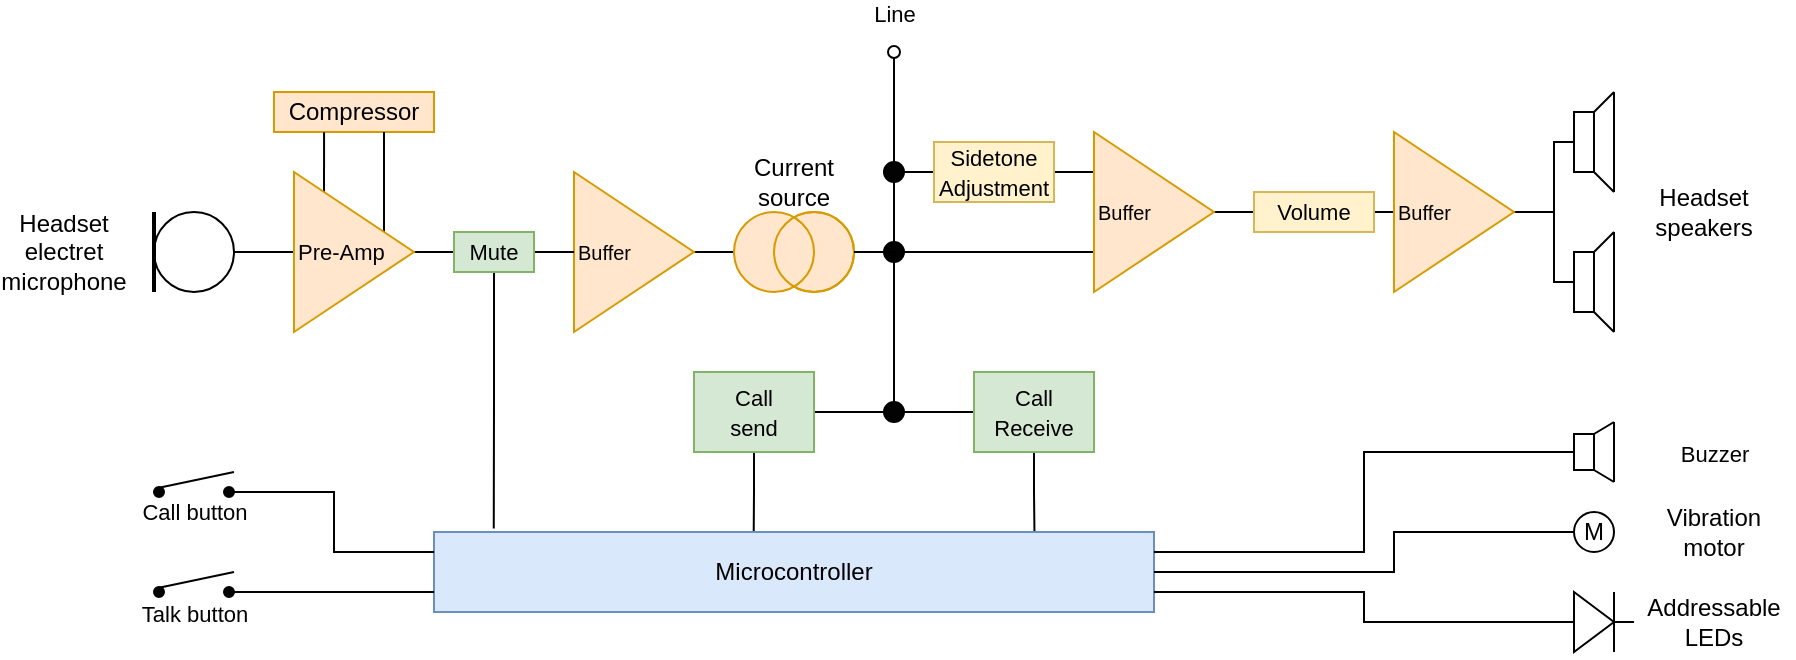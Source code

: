 <mxfile version="21.2.9" type="device">
  <diagram name="Page-1" id="3g1JctYbYwHh0X8jzjD5">
    <mxGraphModel dx="1183" dy="578" grid="1" gridSize="10" guides="1" tooltips="1" connect="1" arrows="1" fold="1" page="1" pageScale="1" pageWidth="827" pageHeight="1169" math="0" shadow="0">
      <root>
        <mxCell id="0" />
        <mxCell id="1" parent="0" />
        <mxCell id="I9VsZawf91kos2dSARh_-50" value="" style="ellipse;whiteSpace=wrap;html=1;aspect=fixed;fillColor=#ffe6cc;strokeColor=#d79b00;" vertex="1" parent="1">
          <mxGeometry x="490" y="340" width="40" height="40" as="geometry" />
        </mxCell>
        <mxCell id="zIfRY3cvhkEeDDvGPZCu-1" value="Compressor" style="rounded=0;whiteSpace=wrap;html=1;fillColor=#ffe6cc;strokeColor=#d79b00;" parent="1" vertex="1">
          <mxGeometry x="240" y="280" width="80" height="20" as="geometry" />
        </mxCell>
        <mxCell id="I9VsZawf91kos2dSARh_-9" style="edgeStyle=orthogonalEdgeStyle;rounded=0;orthogonalLoop=1;jettySize=auto;html=1;exitX=1;exitY=0.5;exitDx=0;exitDy=0;entryX=0;entryY=0.5;entryDx=0;entryDy=0;entryPerimeter=0;endArrow=none;endFill=0;" edge="1" parent="1" source="zIfRY3cvhkEeDDvGPZCu-2" target="I9VsZawf91kos2dSARh_-3">
          <mxGeometry relative="1" as="geometry" />
        </mxCell>
        <mxCell id="zIfRY3cvhkEeDDvGPZCu-2" value="" style="ellipse;whiteSpace=wrap;html=1;aspect=fixed;strokeWidth=1;" parent="1" vertex="1">
          <mxGeometry x="180" y="340" width="40" height="40" as="geometry" />
        </mxCell>
        <mxCell id="I9VsZawf91kos2dSARh_-1" value="" style="endArrow=none;html=1;rounded=0;strokeWidth=2;" edge="1" parent="1">
          <mxGeometry width="50" height="50" relative="1" as="geometry">
            <mxPoint x="180" y="380" as="sourcePoint" />
            <mxPoint x="180" y="340" as="targetPoint" />
          </mxGeometry>
        </mxCell>
        <mxCell id="I9VsZawf91kos2dSARh_-7" style="edgeStyle=orthogonalEdgeStyle;rounded=0;orthogonalLoop=1;jettySize=auto;html=1;exitX=1;exitY=0.5;exitDx=0;exitDy=0;entryX=0;entryY=0.5;entryDx=0;entryDy=0;endArrow=none;endFill=0;" edge="1" parent="1" source="I9VsZawf91kos2dSARh_-3" target="I9VsZawf91kos2dSARh_-6">
          <mxGeometry relative="1" as="geometry" />
        </mxCell>
        <mxCell id="I9VsZawf91kos2dSARh_-10" style="edgeStyle=orthogonalEdgeStyle;rounded=0;orthogonalLoop=1;jettySize=auto;html=1;exitX=0.25;exitY=0.13;exitDx=0;exitDy=0;exitPerimeter=0;entryX=0.313;entryY=1.004;entryDx=0;entryDy=0;entryPerimeter=0;endArrow=none;endFill=0;" edge="1" parent="1" source="I9VsZawf91kos2dSARh_-3" target="zIfRY3cvhkEeDDvGPZCu-1">
          <mxGeometry relative="1" as="geometry" />
        </mxCell>
        <mxCell id="I9VsZawf91kos2dSARh_-11" style="edgeStyle=orthogonalEdgeStyle;rounded=0;orthogonalLoop=1;jettySize=auto;html=1;exitX=0.75;exitY=0.38;exitDx=0;exitDy=0;exitPerimeter=0;entryX=0.691;entryY=1.046;entryDx=0;entryDy=0;entryPerimeter=0;endArrow=none;endFill=0;" edge="1" parent="1" source="I9VsZawf91kos2dSARh_-3" target="zIfRY3cvhkEeDDvGPZCu-1">
          <mxGeometry relative="1" as="geometry" />
        </mxCell>
        <mxCell id="I9VsZawf91kos2dSARh_-3" value="&lt;font style=&quot;font-size: 11px;&quot;&gt;Pre-Amp&lt;/font&gt;" style="triangle;whiteSpace=wrap;html=1;points=[[0,0.25,0,0,0],[0,0.5,0,0,0],[0,0.75,0,0,0],[0.25,0.13,0,0,0],[0.5,0.25,0,0,0],[0.5,0.75,0,0,0],[0.75,0.38,0,0,0],[1,0.5,0,0,0]];align=left;fillColor=#ffe6cc;strokeColor=#d79b00;" vertex="1" parent="1">
          <mxGeometry x="250" y="320" width="60" height="80" as="geometry" />
        </mxCell>
        <mxCell id="I9VsZawf91kos2dSARh_-14" style="edgeStyle=orthogonalEdgeStyle;rounded=0;orthogonalLoop=1;jettySize=auto;html=1;exitX=1;exitY=0.5;exitDx=0;exitDy=0;entryX=0;entryY=0.5;entryDx=0;entryDy=0;endArrow=none;endFill=0;" edge="1" parent="1" source="I9VsZawf91kos2dSARh_-5" target="I9VsZawf91kos2dSARh_-12">
          <mxGeometry relative="1" as="geometry" />
        </mxCell>
        <mxCell id="I9VsZawf91kos2dSARh_-20" style="edgeStyle=orthogonalEdgeStyle;rounded=0;orthogonalLoop=1;jettySize=auto;html=1;exitX=1;exitY=0.5;exitDx=0;exitDy=0;entryX=0;entryY=0.5;entryDx=0;entryDy=0;endArrow=none;endFill=0;" edge="1" parent="1" source="I9VsZawf91kos2dSARh_-13" target="I9VsZawf91kos2dSARh_-18">
          <mxGeometry relative="1" as="geometry">
            <Array as="points">
              <mxPoint x="550" y="360" />
              <mxPoint x="550" y="320" />
            </Array>
          </mxGeometry>
        </mxCell>
        <mxCell id="I9VsZawf91kos2dSARh_-5" value="&lt;span style=&quot;font-size: 10px;&quot;&gt;Buffer&lt;/span&gt;" style="triangle;whiteSpace=wrap;html=1;align=left;rounded=0;fillColor=#ffe6cc;strokeColor=#d79b00;" vertex="1" parent="1">
          <mxGeometry x="390" y="320" width="60" height="80" as="geometry" />
        </mxCell>
        <mxCell id="I9VsZawf91kos2dSARh_-8" style="edgeStyle=orthogonalEdgeStyle;rounded=0;orthogonalLoop=1;jettySize=auto;html=1;exitX=1;exitY=0.5;exitDx=0;exitDy=0;endArrow=none;endFill=0;" edge="1" parent="1" source="I9VsZawf91kos2dSARh_-6" target="I9VsZawf91kos2dSARh_-5">
          <mxGeometry relative="1" as="geometry" />
        </mxCell>
        <mxCell id="I9VsZawf91kos2dSARh_-52" style="edgeStyle=orthogonalEdgeStyle;rounded=0;orthogonalLoop=1;jettySize=auto;html=1;exitX=0.5;exitY=1;exitDx=0;exitDy=0;entryX=0.083;entryY=-0.044;entryDx=0;entryDy=0;entryPerimeter=0;endArrow=none;endFill=0;" edge="1" parent="1" source="I9VsZawf91kos2dSARh_-6" target="I9VsZawf91kos2dSARh_-51">
          <mxGeometry relative="1" as="geometry" />
        </mxCell>
        <mxCell id="I9VsZawf91kos2dSARh_-6" value="&lt;font style=&quot;font-size: 11px;&quot;&gt;Mute&lt;/font&gt;" style="rounded=0;whiteSpace=wrap;html=1;fillColor=#d5e8d4;strokeColor=#82b366;" vertex="1" parent="1">
          <mxGeometry x="330" y="350" width="40" height="20" as="geometry" />
        </mxCell>
        <mxCell id="I9VsZawf91kos2dSARh_-12" value="" style="ellipse;whiteSpace=wrap;html=1;aspect=fixed;fillColor=#ffe6cc;strokeColor=#d79b00;" vertex="1" parent="1">
          <mxGeometry x="470" y="340" width="40" height="40" as="geometry" />
        </mxCell>
        <mxCell id="I9VsZawf91kos2dSARh_-16" style="edgeStyle=orthogonalEdgeStyle;rounded=0;orthogonalLoop=1;jettySize=auto;html=1;exitX=1;exitY=0.5;exitDx=0;exitDy=0;entryX=0;entryY=0.75;entryDx=0;entryDy=0;endArrow=none;endFill=0;" edge="1" parent="1" source="I9VsZawf91kos2dSARh_-13" target="I9VsZawf91kos2dSARh_-17">
          <mxGeometry relative="1" as="geometry">
            <mxPoint x="550" y="360" as="targetPoint" />
          </mxGeometry>
        </mxCell>
        <mxCell id="I9VsZawf91kos2dSARh_-38" style="edgeStyle=orthogonalEdgeStyle;rounded=0;orthogonalLoop=1;jettySize=auto;html=1;exitX=1;exitY=0.5;exitDx=0;exitDy=0;endArrow=oval;endFill=0;" edge="1" parent="1" source="I9VsZawf91kos2dSARh_-13">
          <mxGeometry relative="1" as="geometry">
            <mxPoint x="550" y="260" as="targetPoint" />
            <Array as="points">
              <mxPoint x="550" y="360" />
            </Array>
          </mxGeometry>
        </mxCell>
        <mxCell id="I9VsZawf91kos2dSARh_-40" value="Line" style="edgeLabel;html=1;align=center;verticalAlign=middle;resizable=0;points=[];" vertex="1" connectable="0" parent="I9VsZawf91kos2dSARh_-38">
          <mxGeometry x="0.827" y="3" relative="1" as="geometry">
            <mxPoint x="3" y="-30" as="offset" />
          </mxGeometry>
        </mxCell>
        <mxCell id="I9VsZawf91kos2dSARh_-13" value="" style="ellipse;whiteSpace=wrap;html=1;aspect=fixed;fillColor=none;strokeColor=#d79b00;" vertex="1" parent="1">
          <mxGeometry x="490" y="340" width="40" height="40" as="geometry" />
        </mxCell>
        <mxCell id="I9VsZawf91kos2dSARh_-19" style="edgeStyle=orthogonalEdgeStyle;rounded=0;orthogonalLoop=1;jettySize=auto;html=1;exitX=0;exitY=0.25;exitDx=0;exitDy=0;entryX=1;entryY=0.5;entryDx=0;entryDy=0;endArrow=none;endFill=0;" edge="1" parent="1" source="I9VsZawf91kos2dSARh_-17" target="I9VsZawf91kos2dSARh_-18">
          <mxGeometry relative="1" as="geometry" />
        </mxCell>
        <mxCell id="I9VsZawf91kos2dSARh_-22" style="edgeStyle=orthogonalEdgeStyle;rounded=0;orthogonalLoop=1;jettySize=auto;html=1;exitX=1;exitY=0.5;exitDx=0;exitDy=0;entryX=0;entryY=0.5;entryDx=0;entryDy=0;endArrow=none;endFill=0;" edge="1" parent="1" source="I9VsZawf91kos2dSARh_-17" target="I9VsZawf91kos2dSARh_-21">
          <mxGeometry relative="1" as="geometry" />
        </mxCell>
        <mxCell id="I9VsZawf91kos2dSARh_-17" value="&lt;span style=&quot;font-size: 10px;&quot;&gt;Buffer&lt;/span&gt;" style="triangle;whiteSpace=wrap;html=1;align=left;rounded=0;fillColor=#ffe6cc;strokeColor=#d79b00;" vertex="1" parent="1">
          <mxGeometry x="650" y="300" width="60" height="80" as="geometry" />
        </mxCell>
        <mxCell id="I9VsZawf91kos2dSARh_-18" value="&lt;font style=&quot;font-size: 11px;&quot;&gt;Sidetone&lt;br&gt;Adjustment&lt;br&gt;&lt;/font&gt;" style="rounded=0;whiteSpace=wrap;html=1;fillColor=#fff2cc;strokeColor=#d6b656;" vertex="1" parent="1">
          <mxGeometry x="570" y="305" width="60" height="30" as="geometry" />
        </mxCell>
        <mxCell id="I9VsZawf91kos2dSARh_-24" style="edgeStyle=orthogonalEdgeStyle;rounded=0;orthogonalLoop=1;jettySize=auto;html=1;exitX=1;exitY=0.5;exitDx=0;exitDy=0;entryX=0;entryY=0.5;entryDx=0;entryDy=0;endArrow=none;endFill=0;" edge="1" parent="1" source="I9VsZawf91kos2dSARh_-21" target="I9VsZawf91kos2dSARh_-23">
          <mxGeometry relative="1" as="geometry" />
        </mxCell>
        <mxCell id="I9VsZawf91kos2dSARh_-21" value="&lt;font style=&quot;font-size: 11px;&quot;&gt;Volume&lt;/font&gt;" style="rounded=0;whiteSpace=wrap;html=1;fillColor=#fff2cc;strokeColor=#d6b656;" vertex="1" parent="1">
          <mxGeometry x="730" y="330" width="60" height="20" as="geometry" />
        </mxCell>
        <mxCell id="I9VsZawf91kos2dSARh_-33" style="edgeStyle=orthogonalEdgeStyle;rounded=0;orthogonalLoop=1;jettySize=auto;html=1;exitX=1;exitY=0.5;exitDx=0;exitDy=0;entryX=0;entryY=0.5;entryDx=0;entryDy=0;endArrow=none;endFill=0;" edge="1" parent="1" source="I9VsZawf91kos2dSARh_-23" target="I9VsZawf91kos2dSARh_-25">
          <mxGeometry relative="1" as="geometry">
            <Array as="points">
              <mxPoint x="880" y="340" />
              <mxPoint x="880" y="305" />
            </Array>
          </mxGeometry>
        </mxCell>
        <mxCell id="I9VsZawf91kos2dSARh_-34" style="edgeStyle=orthogonalEdgeStyle;rounded=0;orthogonalLoop=1;jettySize=auto;html=1;exitX=1;exitY=0.5;exitDx=0;exitDy=0;entryX=0;entryY=0.5;entryDx=0;entryDy=0;endArrow=none;endFill=0;" edge="1" parent="1" source="I9VsZawf91kos2dSARh_-23" target="I9VsZawf91kos2dSARh_-29">
          <mxGeometry relative="1" as="geometry">
            <Array as="points">
              <mxPoint x="880" y="340" />
              <mxPoint x="880" y="375" />
            </Array>
          </mxGeometry>
        </mxCell>
        <mxCell id="I9VsZawf91kos2dSARh_-23" value="&lt;span style=&quot;font-size: 10px;&quot;&gt;Buffer&lt;/span&gt;" style="triangle;whiteSpace=wrap;html=1;align=left;rounded=0;fillColor=#ffe6cc;strokeColor=#d79b00;" vertex="1" parent="1">
          <mxGeometry x="800" y="300" width="60" height="80" as="geometry" />
        </mxCell>
        <mxCell id="I9VsZawf91kos2dSARh_-35" value="" style="group" vertex="1" connectable="0" parent="1">
          <mxGeometry x="890" y="280" width="20" height="50" as="geometry" />
        </mxCell>
        <mxCell id="I9VsZawf91kos2dSARh_-25" value="" style="rounded=0;whiteSpace=wrap;html=1;" vertex="1" parent="I9VsZawf91kos2dSARh_-35">
          <mxGeometry y="10" width="10" height="30" as="geometry" />
        </mxCell>
        <mxCell id="I9VsZawf91kos2dSARh_-26" value="" style="endArrow=none;html=1;rounded=0;exitX=1;exitY=0;exitDx=0;exitDy=0;" edge="1" parent="I9VsZawf91kos2dSARh_-35" source="I9VsZawf91kos2dSARh_-25">
          <mxGeometry width="50" height="50" relative="1" as="geometry">
            <mxPoint y="80" as="sourcePoint" />
            <mxPoint x="20" as="targetPoint" />
          </mxGeometry>
        </mxCell>
        <mxCell id="I9VsZawf91kos2dSARh_-27" value="" style="endArrow=none;html=1;rounded=0;exitX=1;exitY=1;exitDx=0;exitDy=0;" edge="1" parent="I9VsZawf91kos2dSARh_-35" source="I9VsZawf91kos2dSARh_-25">
          <mxGeometry width="50" height="50" relative="1" as="geometry">
            <mxPoint y="80" as="sourcePoint" />
            <mxPoint x="20" y="50" as="targetPoint" />
          </mxGeometry>
        </mxCell>
        <mxCell id="I9VsZawf91kos2dSARh_-28" value="" style="endArrow=none;html=1;rounded=0;" edge="1" parent="I9VsZawf91kos2dSARh_-35">
          <mxGeometry width="50" height="50" relative="1" as="geometry">
            <mxPoint x="20" y="50" as="sourcePoint" />
            <mxPoint x="20" as="targetPoint" />
          </mxGeometry>
        </mxCell>
        <mxCell id="I9VsZawf91kos2dSARh_-36" value="" style="group" vertex="1" connectable="0" parent="1">
          <mxGeometry x="890" y="350" width="20" height="50" as="geometry" />
        </mxCell>
        <mxCell id="I9VsZawf91kos2dSARh_-29" value="" style="rounded=0;whiteSpace=wrap;html=1;" vertex="1" parent="I9VsZawf91kos2dSARh_-36">
          <mxGeometry y="10" width="10" height="30" as="geometry" />
        </mxCell>
        <mxCell id="I9VsZawf91kos2dSARh_-30" value="" style="endArrow=none;html=1;rounded=0;exitX=1;exitY=0;exitDx=0;exitDy=0;" edge="1" parent="I9VsZawf91kos2dSARh_-36" source="I9VsZawf91kos2dSARh_-29">
          <mxGeometry width="50" height="50" relative="1" as="geometry">
            <mxPoint y="80" as="sourcePoint" />
            <mxPoint x="20" as="targetPoint" />
          </mxGeometry>
        </mxCell>
        <mxCell id="I9VsZawf91kos2dSARh_-31" value="" style="endArrow=none;html=1;rounded=0;exitX=1;exitY=1;exitDx=0;exitDy=0;" edge="1" parent="I9VsZawf91kos2dSARh_-36" source="I9VsZawf91kos2dSARh_-29">
          <mxGeometry width="50" height="50" relative="1" as="geometry">
            <mxPoint y="80" as="sourcePoint" />
            <mxPoint x="20" y="50" as="targetPoint" />
          </mxGeometry>
        </mxCell>
        <mxCell id="I9VsZawf91kos2dSARh_-32" value="" style="endArrow=none;html=1;rounded=0;" edge="1" parent="I9VsZawf91kos2dSARh_-36">
          <mxGeometry width="50" height="50" relative="1" as="geometry">
            <mxPoint x="20" y="50" as="sourcePoint" />
            <mxPoint x="20" as="targetPoint" />
          </mxGeometry>
        </mxCell>
        <mxCell id="I9VsZawf91kos2dSARh_-39" value="" style="ellipse;whiteSpace=wrap;html=1;aspect=fixed;fillColor=#030303;" vertex="1" parent="1">
          <mxGeometry x="545" y="355" width="10" height="10" as="geometry" />
        </mxCell>
        <mxCell id="I9VsZawf91kos2dSARh_-42" value="" style="ellipse;whiteSpace=wrap;html=1;aspect=fixed;fillColor=#030303;" vertex="1" parent="1">
          <mxGeometry x="545" y="315" width="10" height="10" as="geometry" />
        </mxCell>
        <mxCell id="I9VsZawf91kos2dSARh_-45" style="edgeStyle=orthogonalEdgeStyle;rounded=0;orthogonalLoop=1;jettySize=auto;html=1;exitX=1;exitY=0.5;exitDx=0;exitDy=0;entryX=1;entryY=0.5;entryDx=0;entryDy=0;endArrow=none;endFill=0;" edge="1" parent="1" source="I9VsZawf91kos2dSARh_-43" target="I9VsZawf91kos2dSARh_-13">
          <mxGeometry relative="1" as="geometry" />
        </mxCell>
        <mxCell id="I9VsZawf91kos2dSARh_-53" style="edgeStyle=orthogonalEdgeStyle;rounded=0;orthogonalLoop=1;jettySize=auto;html=1;exitX=0.5;exitY=1;exitDx=0;exitDy=0;entryX=0.444;entryY=0.051;entryDx=0;entryDy=0;entryPerimeter=0;endArrow=none;endFill=0;" edge="1" parent="1" source="I9VsZawf91kos2dSARh_-43" target="I9VsZawf91kos2dSARh_-51">
          <mxGeometry relative="1" as="geometry" />
        </mxCell>
        <mxCell id="I9VsZawf91kos2dSARh_-43" value="&lt;font style=&quot;font-size: 11px;&quot;&gt;Call&lt;br&gt;send&lt;/font&gt;" style="rounded=0;whiteSpace=wrap;html=1;fillColor=#d5e8d4;strokeColor=#82b366;" vertex="1" parent="1">
          <mxGeometry x="450" y="420" width="60" height="40" as="geometry" />
        </mxCell>
        <mxCell id="I9VsZawf91kos2dSARh_-46" style="edgeStyle=orthogonalEdgeStyle;rounded=0;orthogonalLoop=1;jettySize=auto;html=1;exitX=0;exitY=0.5;exitDx=0;exitDy=0;entryX=1;entryY=0.5;entryDx=0;entryDy=0;endArrow=none;endFill=0;" edge="1" parent="1" source="I9VsZawf91kos2dSARh_-44" target="I9VsZawf91kos2dSARh_-13">
          <mxGeometry relative="1" as="geometry">
            <Array as="points">
              <mxPoint x="550" y="440" />
              <mxPoint x="550" y="360" />
            </Array>
          </mxGeometry>
        </mxCell>
        <mxCell id="I9VsZawf91kos2dSARh_-54" style="edgeStyle=orthogonalEdgeStyle;rounded=0;orthogonalLoop=1;jettySize=auto;html=1;exitX=0.5;exitY=1;exitDx=0;exitDy=0;entryX=0.834;entryY=0.027;entryDx=0;entryDy=0;entryPerimeter=0;endArrow=none;endFill=0;" edge="1" parent="1" source="I9VsZawf91kos2dSARh_-44" target="I9VsZawf91kos2dSARh_-51">
          <mxGeometry relative="1" as="geometry" />
        </mxCell>
        <mxCell id="I9VsZawf91kos2dSARh_-44" value="&lt;font style=&quot;font-size: 11px;&quot;&gt;Call&lt;br&gt;Receive&lt;/font&gt;" style="rounded=0;whiteSpace=wrap;html=1;fillColor=#d5e8d4;strokeColor=#82b366;" vertex="1" parent="1">
          <mxGeometry x="590" y="420" width="60" height="40" as="geometry" />
        </mxCell>
        <mxCell id="I9VsZawf91kos2dSARh_-47" value="" style="ellipse;whiteSpace=wrap;html=1;aspect=fixed;fillColor=#030303;" vertex="1" parent="1">
          <mxGeometry x="545" y="435" width="10" height="10" as="geometry" />
        </mxCell>
        <mxCell id="I9VsZawf91kos2dSARh_-49" value="Current source" style="text;html=1;strokeColor=none;fillColor=none;align=center;verticalAlign=middle;whiteSpace=wrap;rounded=0;" vertex="1" parent="1">
          <mxGeometry x="470" y="310" width="60" height="30" as="geometry" />
        </mxCell>
        <mxCell id="I9VsZawf91kos2dSARh_-51" value="Microcontroller" style="rounded=0;whiteSpace=wrap;html=1;fillColor=#dae8fc;strokeColor=#6c8ebf;" vertex="1" parent="1">
          <mxGeometry x="320" y="500" width="360" height="40" as="geometry" />
        </mxCell>
        <mxCell id="I9VsZawf91kos2dSARh_-59" style="edgeStyle=orthogonalEdgeStyle;rounded=0;orthogonalLoop=1;jettySize=auto;html=1;exitX=1;exitY=0.5;exitDx=0;exitDy=0;entryX=0;entryY=0.25;entryDx=0;entryDy=0;endArrow=none;endFill=0;" edge="1" parent="1" source="I9VsZawf91kos2dSARh_-55" target="I9VsZawf91kos2dSARh_-51">
          <mxGeometry relative="1" as="geometry" />
        </mxCell>
        <mxCell id="I9VsZawf91kos2dSARh_-60" value="" style="group" vertex="1" connectable="0" parent="1">
          <mxGeometry x="180" y="470" width="40" height="12.5" as="geometry" />
        </mxCell>
        <mxCell id="I9VsZawf91kos2dSARh_-55" value="" style="ellipse;whiteSpace=wrap;html=1;aspect=fixed;fillColor=#030303;" vertex="1" parent="I9VsZawf91kos2dSARh_-60">
          <mxGeometry x="35" y="7.5" width="5" height="5" as="geometry" />
        </mxCell>
        <mxCell id="I9VsZawf91kos2dSARh_-56" value="" style="ellipse;whiteSpace=wrap;html=1;aspect=fixed;fillColor=#030303;" vertex="1" parent="I9VsZawf91kos2dSARh_-60">
          <mxGeometry y="7.5" width="5" height="5" as="geometry" />
        </mxCell>
        <mxCell id="I9VsZawf91kos2dSARh_-58" value="" style="endArrow=none;html=1;rounded=0;exitX=0;exitY=0;exitDx=0;exitDy=0;" edge="1" parent="I9VsZawf91kos2dSARh_-60" source="I9VsZawf91kos2dSARh_-56">
          <mxGeometry width="50" height="50" relative="1" as="geometry">
            <mxPoint x="20" y="20" as="sourcePoint" />
            <mxPoint x="40" as="targetPoint" />
          </mxGeometry>
        </mxCell>
        <mxCell id="I9VsZawf91kos2dSARh_-65" value="Call button" style="edgeLabel;html=1;align=center;verticalAlign=middle;resizable=0;points=[];" vertex="1" connectable="0" parent="I9VsZawf91kos2dSARh_-58">
          <mxGeometry x="-0.126" relative="1" as="geometry">
            <mxPoint x="2" y="15" as="offset" />
          </mxGeometry>
        </mxCell>
        <mxCell id="I9VsZawf91kos2dSARh_-61" value="" style="group" vertex="1" connectable="0" parent="1">
          <mxGeometry x="180" y="520" width="40" height="12.5" as="geometry" />
        </mxCell>
        <mxCell id="I9VsZawf91kos2dSARh_-62" value="" style="ellipse;whiteSpace=wrap;html=1;aspect=fixed;fillColor=#030303;" vertex="1" parent="I9VsZawf91kos2dSARh_-61">
          <mxGeometry x="35" y="7.5" width="5" height="5" as="geometry" />
        </mxCell>
        <mxCell id="I9VsZawf91kos2dSARh_-63" value="" style="ellipse;whiteSpace=wrap;html=1;aspect=fixed;fillColor=#030303;" vertex="1" parent="I9VsZawf91kos2dSARh_-61">
          <mxGeometry y="7.5" width="5" height="5" as="geometry" />
        </mxCell>
        <mxCell id="I9VsZawf91kos2dSARh_-64" value="" style="endArrow=none;html=1;rounded=0;exitX=0;exitY=0;exitDx=0;exitDy=0;" edge="1" parent="I9VsZawf91kos2dSARh_-61" source="I9VsZawf91kos2dSARh_-63">
          <mxGeometry width="50" height="50" relative="1" as="geometry">
            <mxPoint x="20" y="20" as="sourcePoint" />
            <mxPoint x="40" as="targetPoint" />
          </mxGeometry>
        </mxCell>
        <mxCell id="I9VsZawf91kos2dSARh_-66" value="Talk button" style="edgeLabel;html=1;align=center;verticalAlign=middle;resizable=0;points=[];" vertex="1" connectable="0" parent="I9VsZawf91kos2dSARh_-64">
          <mxGeometry x="-0.07" relative="1" as="geometry">
            <mxPoint x="1" y="16" as="offset" />
          </mxGeometry>
        </mxCell>
        <mxCell id="I9VsZawf91kos2dSARh_-67" style="edgeStyle=orthogonalEdgeStyle;rounded=0;orthogonalLoop=1;jettySize=auto;html=1;exitX=1;exitY=0.5;exitDx=0;exitDy=0;entryX=0;entryY=0.75;entryDx=0;entryDy=0;endArrow=none;endFill=0;" edge="1" parent="1" source="I9VsZawf91kos2dSARh_-62" target="I9VsZawf91kos2dSARh_-51">
          <mxGeometry relative="1" as="geometry" />
        </mxCell>
        <mxCell id="I9VsZawf91kos2dSARh_-69" value="" style="group" vertex="1" connectable="0" parent="1">
          <mxGeometry x="890" y="445" width="20" height="30" as="geometry" />
        </mxCell>
        <mxCell id="I9VsZawf91kos2dSARh_-70" value="" style="rounded=0;whiteSpace=wrap;html=1;" vertex="1" parent="I9VsZawf91kos2dSARh_-69">
          <mxGeometry y="6" width="10" height="18" as="geometry" />
        </mxCell>
        <mxCell id="I9VsZawf91kos2dSARh_-71" value="" style="endArrow=none;html=1;rounded=0;exitX=1;exitY=0;exitDx=0;exitDy=0;" edge="1" parent="I9VsZawf91kos2dSARh_-69" source="I9VsZawf91kos2dSARh_-70">
          <mxGeometry width="50" height="50" relative="1" as="geometry">
            <mxPoint y="48" as="sourcePoint" />
            <mxPoint x="20" as="targetPoint" />
          </mxGeometry>
        </mxCell>
        <mxCell id="I9VsZawf91kos2dSARh_-72" value="" style="endArrow=none;html=1;rounded=0;exitX=1;exitY=1;exitDx=0;exitDy=0;" edge="1" parent="I9VsZawf91kos2dSARh_-69" source="I9VsZawf91kos2dSARh_-70">
          <mxGeometry width="50" height="50" relative="1" as="geometry">
            <mxPoint y="48" as="sourcePoint" />
            <mxPoint x="20" y="30" as="targetPoint" />
          </mxGeometry>
        </mxCell>
        <mxCell id="I9VsZawf91kos2dSARh_-73" value="" style="endArrow=none;html=1;rounded=0;" edge="1" parent="I9VsZawf91kos2dSARh_-69">
          <mxGeometry width="50" height="50" relative="1" as="geometry">
            <mxPoint x="20" y="30" as="sourcePoint" />
            <mxPoint x="20" as="targetPoint" />
          </mxGeometry>
        </mxCell>
        <mxCell id="I9VsZawf91kos2dSARh_-76" value="Buzzer" style="edgeLabel;html=1;align=center;verticalAlign=middle;resizable=0;points=[];" vertex="1" connectable="0" parent="I9VsZawf91kos2dSARh_-73">
          <mxGeometry x="0.237" relative="1" as="geometry">
            <mxPoint x="50" y="4" as="offset" />
          </mxGeometry>
        </mxCell>
        <mxCell id="I9VsZawf91kos2dSARh_-81" style="edgeStyle=orthogonalEdgeStyle;rounded=0;orthogonalLoop=1;jettySize=auto;html=1;exitX=0;exitY=0.5;exitDx=0;exitDy=0;endArrow=none;endFill=0;" edge="1" parent="1" source="I9VsZawf91kos2dSARh_-77" target="I9VsZawf91kos2dSARh_-51">
          <mxGeometry relative="1" as="geometry">
            <Array as="points">
              <mxPoint x="800" y="500" />
              <mxPoint x="800" y="520" />
            </Array>
          </mxGeometry>
        </mxCell>
        <mxCell id="I9VsZawf91kos2dSARh_-77" value="M" style="ellipse;whiteSpace=wrap;html=1;aspect=fixed;" vertex="1" parent="1">
          <mxGeometry x="890" y="490" width="20" height="20" as="geometry" />
        </mxCell>
        <mxCell id="I9VsZawf91kos2dSARh_-79" value="Vibration motor" style="text;html=1;strokeColor=none;fillColor=none;align=center;verticalAlign=middle;whiteSpace=wrap;rounded=0;" vertex="1" parent="1">
          <mxGeometry x="935" y="490" width="50" height="20" as="geometry" />
        </mxCell>
        <mxCell id="I9VsZawf91kos2dSARh_-80" style="edgeStyle=orthogonalEdgeStyle;rounded=0;orthogonalLoop=1;jettySize=auto;html=1;exitX=0;exitY=0.5;exitDx=0;exitDy=0;entryX=1;entryY=0.25;entryDx=0;entryDy=0;endArrow=none;endFill=0;" edge="1" parent="1" source="I9VsZawf91kos2dSARh_-70" target="I9VsZawf91kos2dSARh_-51">
          <mxGeometry relative="1" as="geometry" />
        </mxCell>
        <mxCell id="I9VsZawf91kos2dSARh_-84" style="edgeStyle=orthogonalEdgeStyle;rounded=0;orthogonalLoop=1;jettySize=auto;html=1;exitX=1;exitY=0.5;exitDx=0;exitDy=0;endArrow=none;endFill=0;" edge="1" parent="1" source="I9VsZawf91kos2dSARh_-82">
          <mxGeometry relative="1" as="geometry">
            <mxPoint x="920" y="545" as="targetPoint" />
          </mxGeometry>
        </mxCell>
        <mxCell id="I9VsZawf91kos2dSARh_-85" style="edgeStyle=orthogonalEdgeStyle;rounded=0;orthogonalLoop=1;jettySize=auto;html=1;exitX=0;exitY=0.5;exitDx=0;exitDy=0;entryX=1;entryY=0.75;entryDx=0;entryDy=0;endArrow=none;endFill=0;" edge="1" parent="1" source="I9VsZawf91kos2dSARh_-82" target="I9VsZawf91kos2dSARh_-51">
          <mxGeometry relative="1" as="geometry" />
        </mxCell>
        <mxCell id="I9VsZawf91kos2dSARh_-82" value="" style="triangle;whiteSpace=wrap;html=1;" vertex="1" parent="1">
          <mxGeometry x="890" y="530" width="20" height="30" as="geometry" />
        </mxCell>
        <mxCell id="I9VsZawf91kos2dSARh_-83" value="" style="endArrow=none;html=1;rounded=0;" edge="1" parent="1">
          <mxGeometry width="50" height="50" relative="1" as="geometry">
            <mxPoint x="910" y="560" as="sourcePoint" />
            <mxPoint x="910" y="530" as="targetPoint" />
          </mxGeometry>
        </mxCell>
        <mxCell id="I9VsZawf91kos2dSARh_-87" value="Addressable LEDs" style="text;html=1;strokeColor=none;fillColor=none;align=center;verticalAlign=middle;whiteSpace=wrap;rounded=0;" vertex="1" parent="1">
          <mxGeometry x="920" y="527.5" width="80" height="35" as="geometry" />
        </mxCell>
        <mxCell id="I9VsZawf91kos2dSARh_-88" value="Headset speakers" style="text;html=1;strokeColor=none;fillColor=none;align=center;verticalAlign=middle;whiteSpace=wrap;rounded=0;" vertex="1" parent="1">
          <mxGeometry x="930" y="330" width="50" height="20" as="geometry" />
        </mxCell>
        <mxCell id="I9VsZawf91kos2dSARh_-89" value="Headset electret microphone" style="text;html=1;strokeColor=none;fillColor=none;align=center;verticalAlign=middle;whiteSpace=wrap;rounded=0;" vertex="1" parent="1">
          <mxGeometry x="110" y="350" width="50" height="20" as="geometry" />
        </mxCell>
      </root>
    </mxGraphModel>
  </diagram>
</mxfile>
